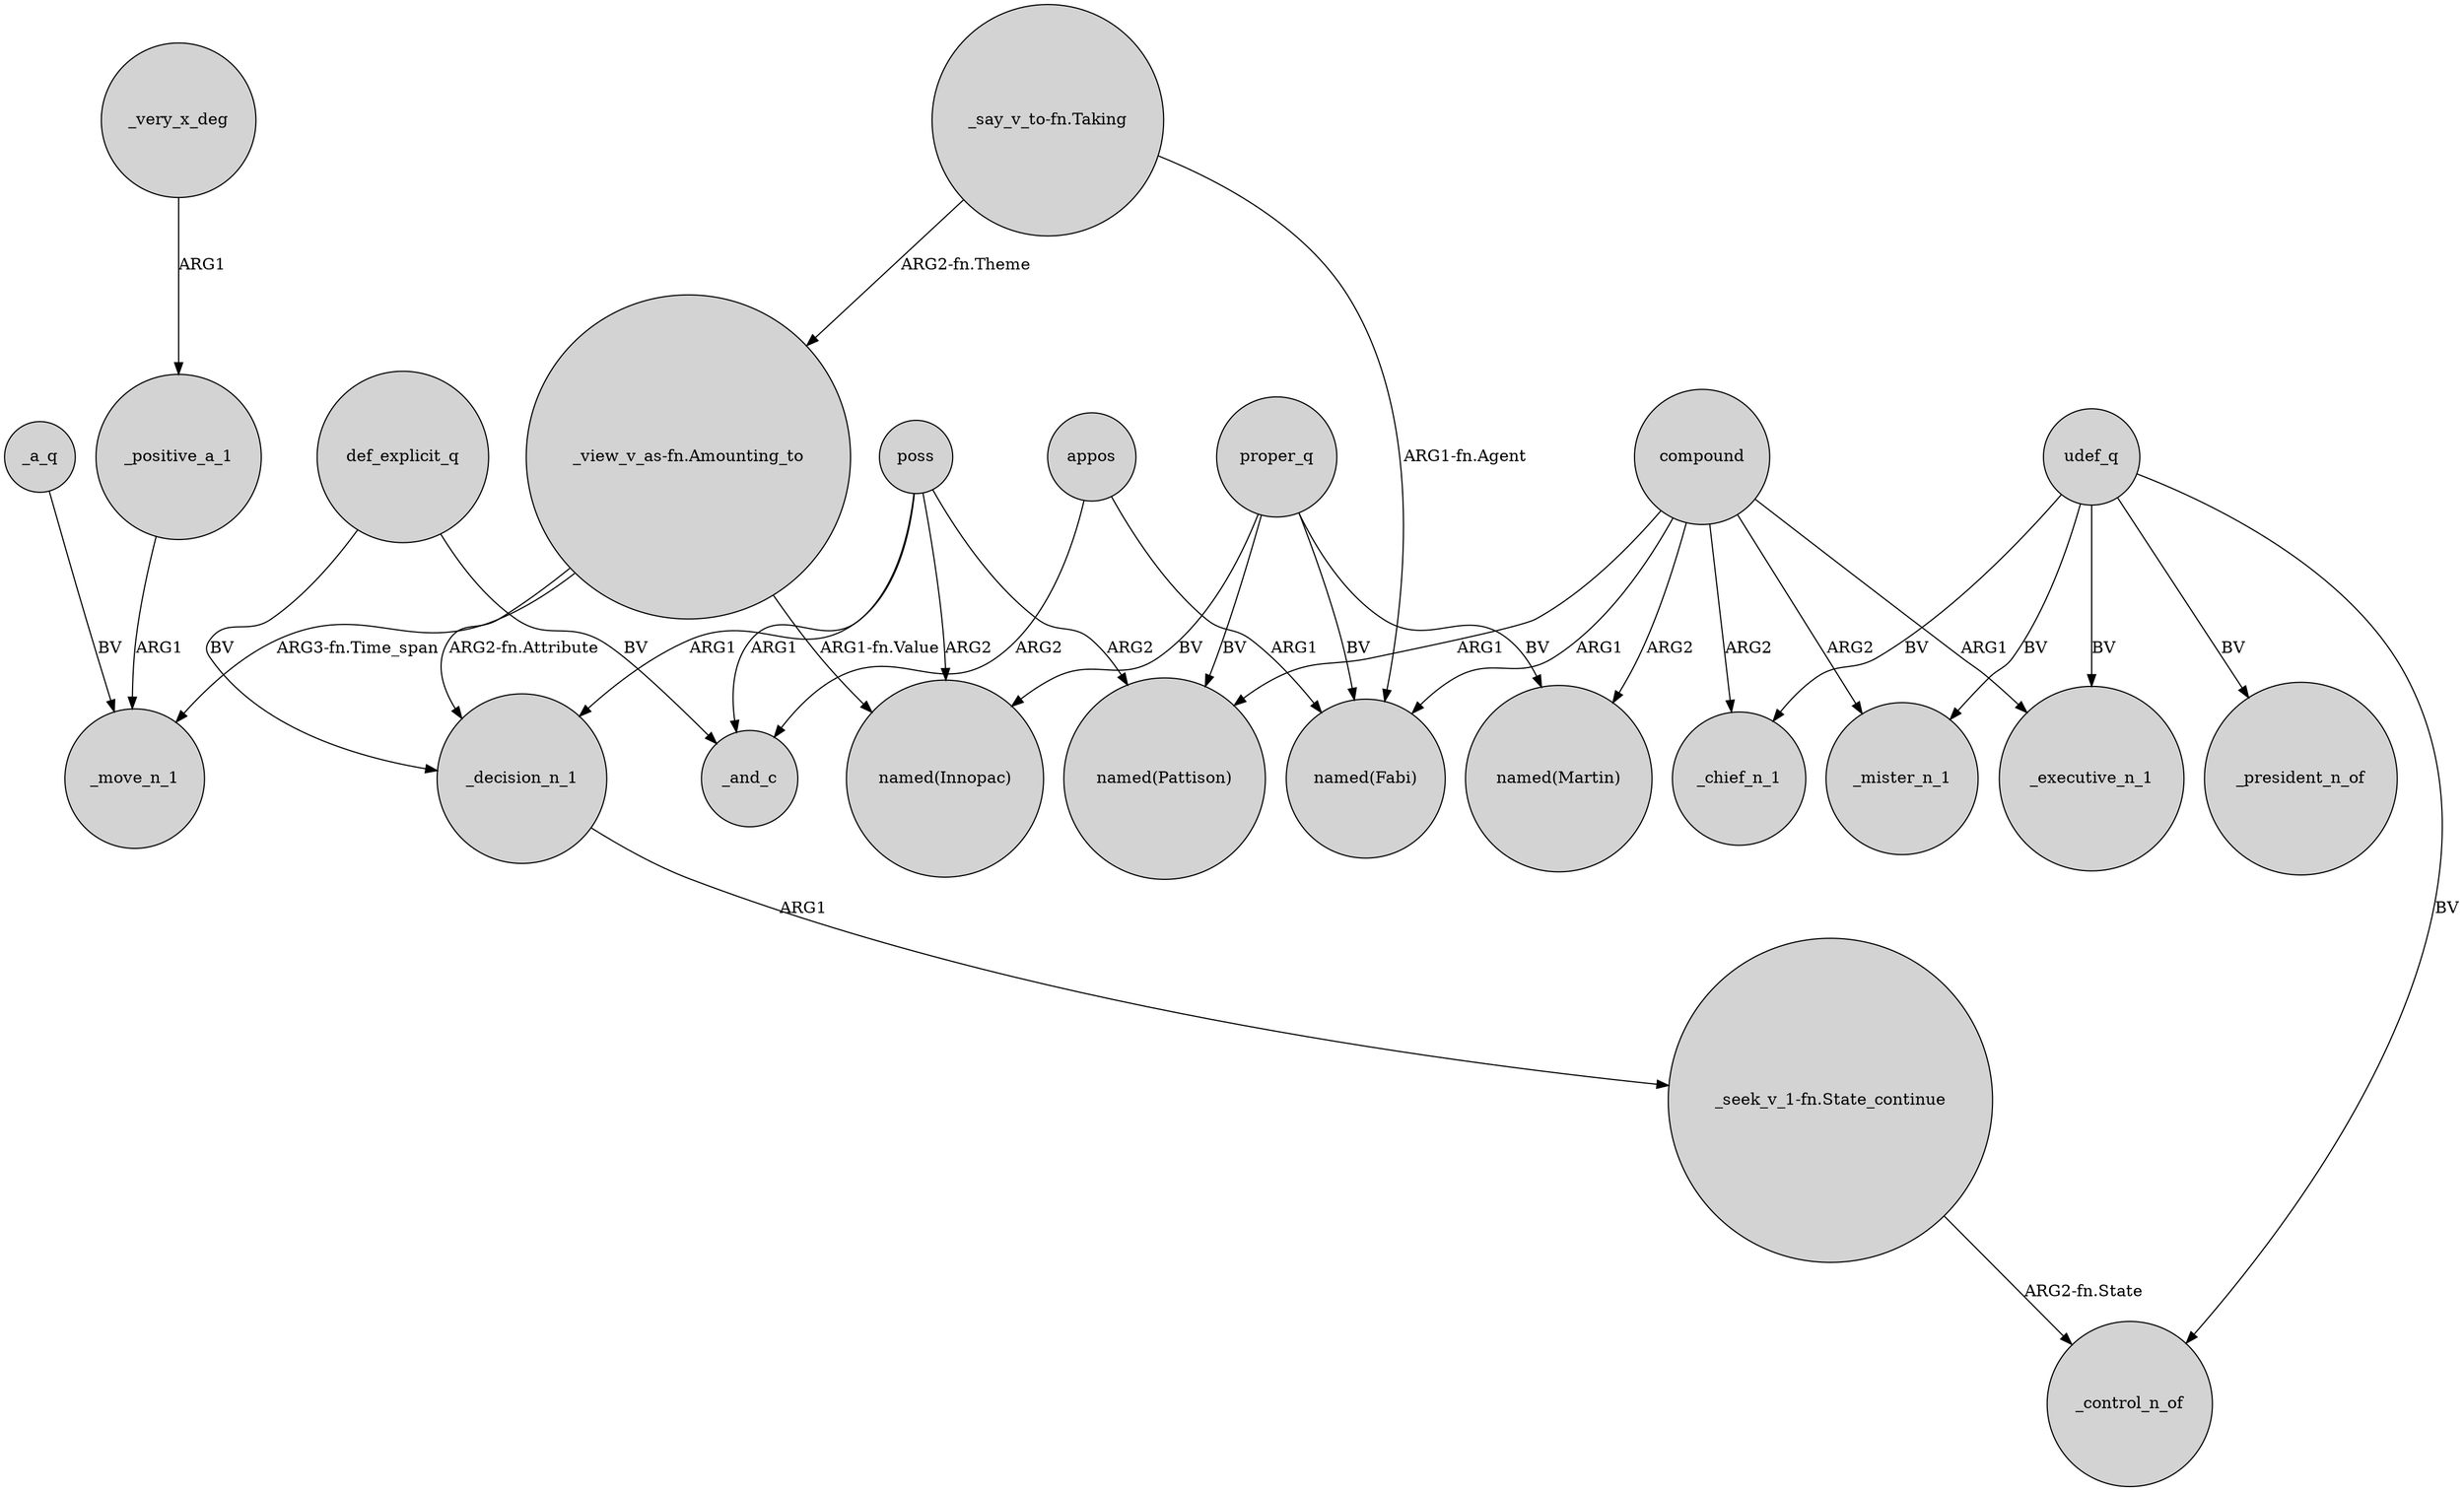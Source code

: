 digraph {
	node [shape=circle style=filled]
	poss -> "named(Innopac)" [label=ARG2]
	compound -> _mister_n_1 [label=ARG2]
	udef_q -> _control_n_of [label=BV]
	compound -> _chief_n_1 [label=ARG2]
	appos -> _and_c [label=ARG2]
	_very_x_deg -> _positive_a_1 [label=ARG1]
	compound -> "named(Martin)" [label=ARG2]
	"_say_v_to-fn.Taking" -> "_view_v_as-fn.Amounting_to" [label="ARG2-fn.Theme"]
	_positive_a_1 -> _move_n_1 [label=ARG1]
	_decision_n_1 -> "_seek_v_1-fn.State_continue" [label=ARG1]
	udef_q -> _chief_n_1 [label=BV]
	def_explicit_q -> _decision_n_1 [label=BV]
	poss -> _decision_n_1 [label=ARG1]
	appos -> "named(Fabi)" [label=ARG1]
	udef_q -> _mister_n_1 [label=BV]
	def_explicit_q -> _and_c [label=BV]
	"_view_v_as-fn.Amounting_to" -> _decision_n_1 [label="ARG2-fn.Attribute"]
	udef_q -> _executive_n_1 [label=BV]
	poss -> _and_c [label=ARG1]
	proper_q -> "named(Pattison)" [label=BV]
	poss -> "named(Pattison)" [label=ARG2]
	proper_q -> "named(Innopac)" [label=BV]
	proper_q -> "named(Martin)" [label=BV]
	compound -> _executive_n_1 [label=ARG1]
	"_view_v_as-fn.Amounting_to" -> "named(Innopac)" [label="ARG1-fn.Value"]
	"_seek_v_1-fn.State_continue" -> _control_n_of [label="ARG2-fn.State"]
	compound -> "named(Pattison)" [label=ARG1]
	_a_q -> _move_n_1 [label=BV]
	udef_q -> _president_n_of [label=BV]
	compound -> "named(Fabi)" [label=ARG1]
	"_say_v_to-fn.Taking" -> "named(Fabi)" [label="ARG1-fn.Agent"]
	proper_q -> "named(Fabi)" [label=BV]
	"_view_v_as-fn.Amounting_to" -> _move_n_1 [label="ARG3-fn.Time_span"]
}
